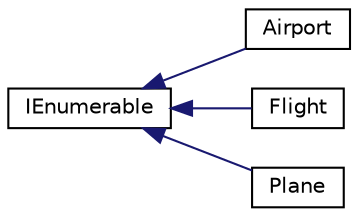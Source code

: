 digraph "Graphical Class Hierarchy"
{
 // LATEX_PDF_SIZE
  bgcolor="transparent";
  edge [fontname="Helvetica",fontsize="10",labelfontname="Helvetica",labelfontsize="10"];
  node [fontname="Helvetica",fontsize="10",shape=record];
  rankdir="LR";
  Node0 [label="IEnumerable",height=0.2,width=0.4,color="black",URL="$classIEnumerable.html",tooltip="A base class that provides unique IDs for objects."];
  Node0 -> Node1 [dir="back",color="midnightblue",fontsize="10",style="solid",fontname="Helvetica"];
  Node1 [label="Airport",height=0.2,width=0.4,color="black",URL="$classAirport.html",tooltip=" "];
  Node0 -> Node2 [dir="back",color="midnightblue",fontsize="10",style="solid",fontname="Helvetica"];
  Node2 [label="Flight",height=0.2,width=0.4,color="black",URL="$classFlight.html",tooltip="Represents a flight, including its schedule, route, and assigned plane."];
  Node0 -> Node3 [dir="back",color="midnightblue",fontsize="10",style="solid",fontname="Helvetica"];
  Node3 [label="Plane",height=0.2,width=0.4,color="black",URL="$classPlane.html",tooltip="Represents an aircraft with details for efficient airline management."];
}
